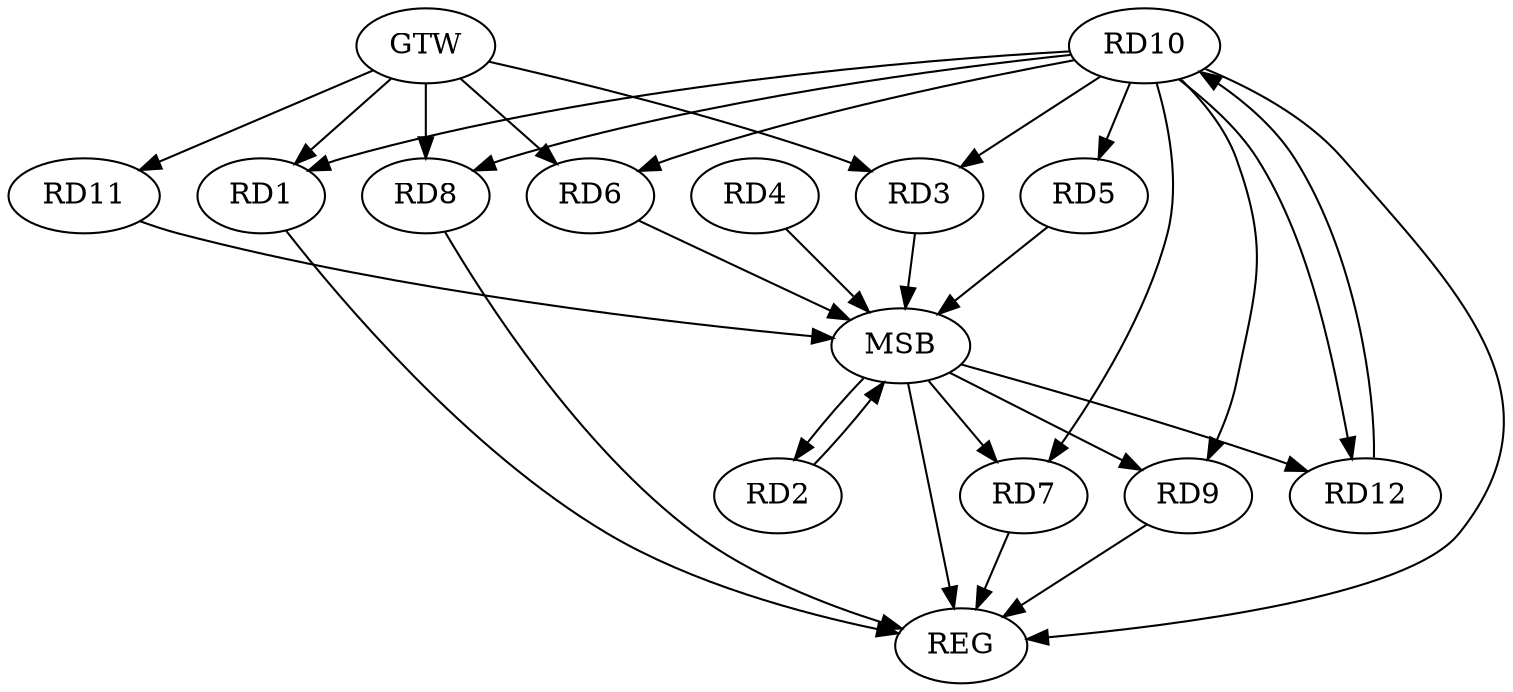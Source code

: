 strict digraph G {
  RD1 [ label="RD1" ];
  RD2 [ label="RD2" ];
  RD3 [ label="RD3" ];
  RD4 [ label="RD4" ];
  RD5 [ label="RD5" ];
  RD6 [ label="RD6" ];
  RD7 [ label="RD7" ];
  RD8 [ label="RD8" ];
  RD9 [ label="RD9" ];
  RD10 [ label="RD10" ];
  RD11 [ label="RD11" ];
  RD12 [ label="RD12" ];
  GTW [ label="GTW" ];
  REG [ label="REG" ];
  MSB [ label="MSB" ];
  RD10 -> RD5;
  RD10 -> RD12;
  RD12 -> RD10;
  GTW -> RD1;
  GTW -> RD3;
  GTW -> RD6;
  GTW -> RD8;
  GTW -> RD11;
  RD1 -> REG;
  RD7 -> REG;
  RD8 -> REG;
  RD9 -> REG;
  RD10 -> REG;
  RD2 -> MSB;
  MSB -> REG;
  RD3 -> MSB;
  MSB -> RD7;
  MSB -> RD9;
  MSB -> RD12;
  RD4 -> MSB;
  MSB -> RD2;
  RD5 -> MSB;
  RD6 -> MSB;
  RD11 -> MSB;
  RD10 -> RD9;
  RD10 -> RD6;
  RD10 -> RD7;
  RD10 -> RD8;
  RD10 -> RD1;
  RD10 -> RD3;
}
